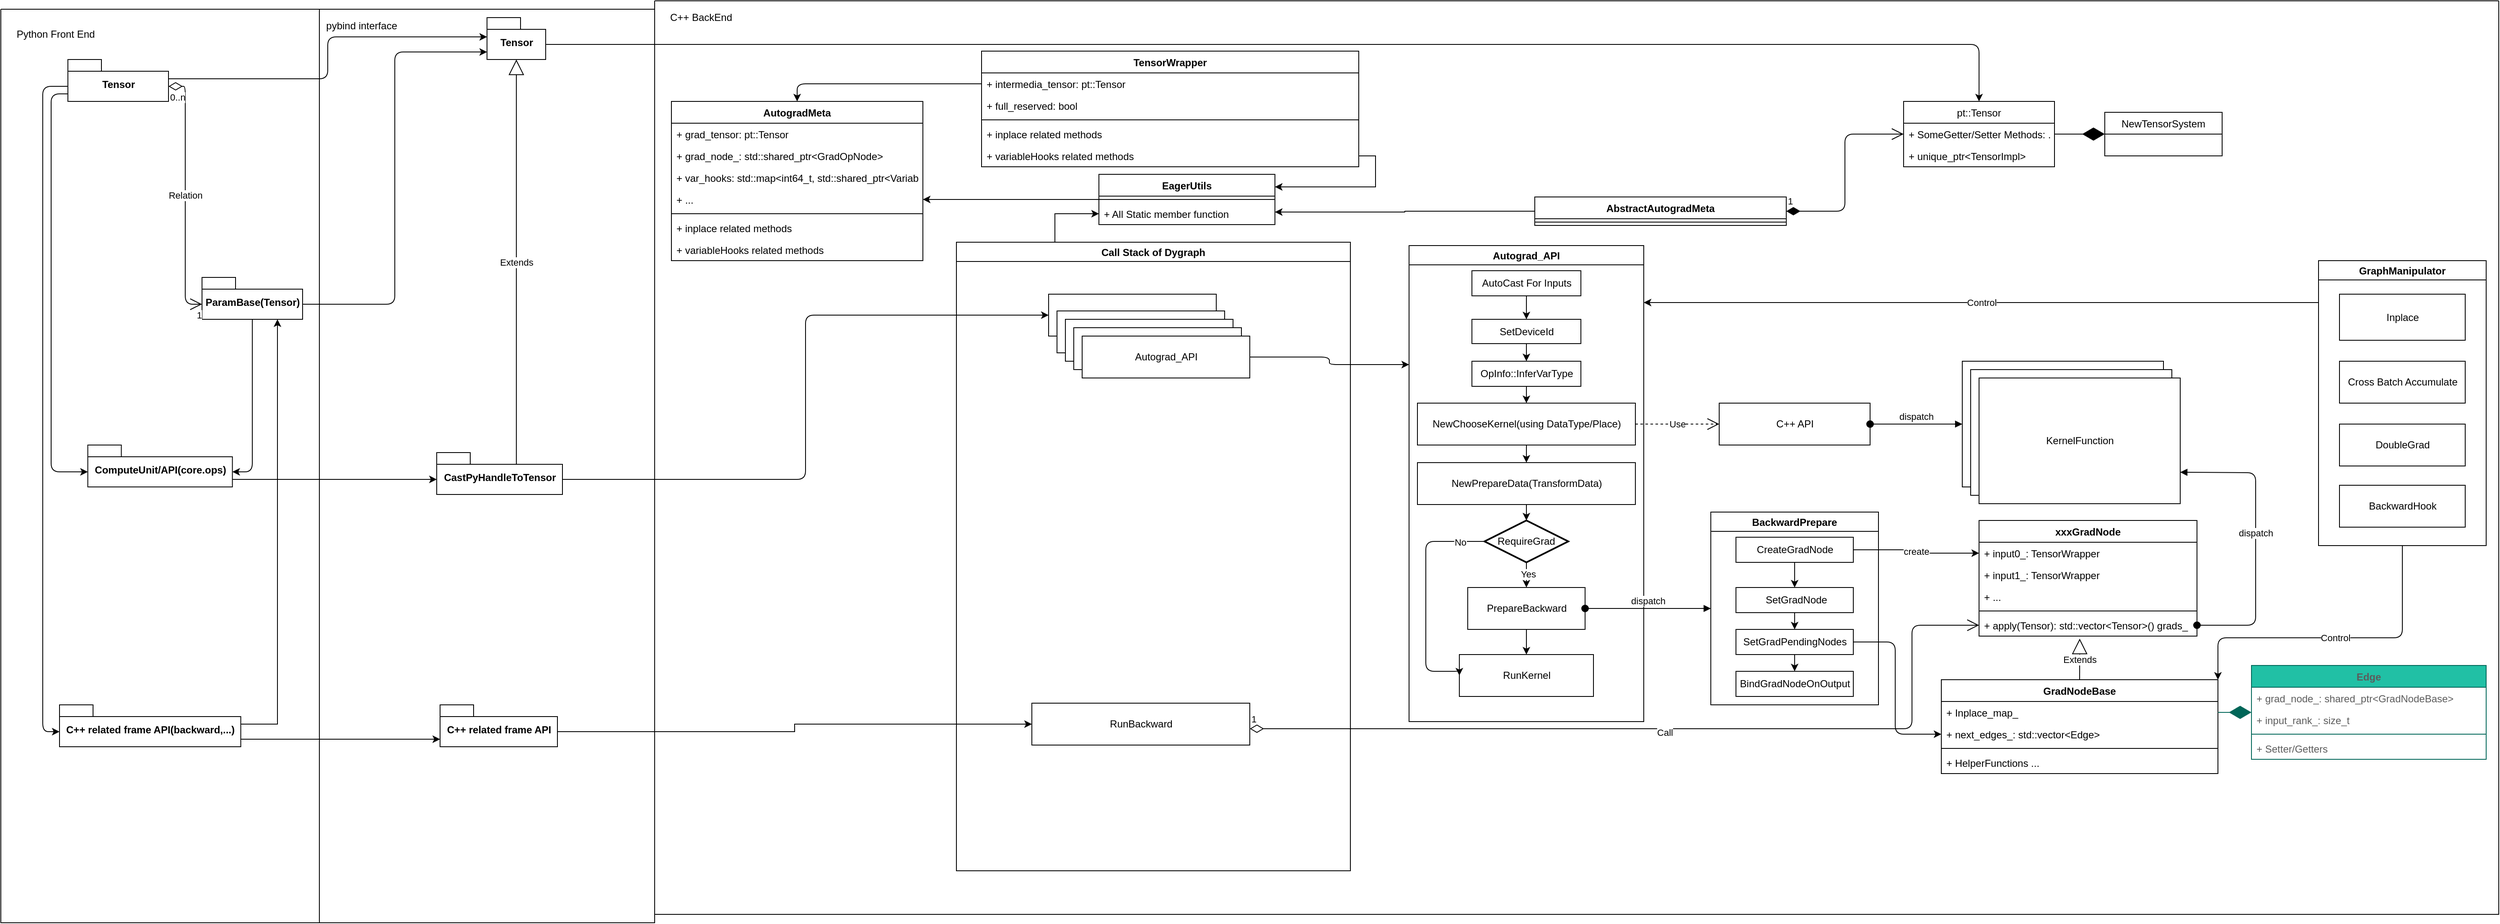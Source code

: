 <mxfile version="15.9.6" type="github">
  <diagram id="8I2YrcaKIrtsDcu3kpUh" name="Page-1">
    <mxGraphModel dx="2066" dy="769" grid="1" gridSize="10" guides="1" tooltips="1" connect="1" arrows="1" fold="1" page="1" pageScale="1" pageWidth="850" pageHeight="1100" math="0" shadow="0">
      <root>
        <mxCell id="0" />
        <mxCell id="1" parent="0" />
        <mxCell id="HaJJC9MkkrDI2fJqkNPy-1" value="" style="swimlane;startSize=0;" parent="1" vertex="1">
          <mxGeometry x="70" y="70" width="380" height="1090" as="geometry">
            <mxRectangle x="60" y="70" width="50" height="40" as="alternateBounds" />
          </mxGeometry>
        </mxCell>
        <mxCell id="HaJJC9MkkrDI2fJqkNPy-2" value="Python Front End" style="text;html=1;align=center;verticalAlign=middle;resizable=0;points=[];autosize=1;strokeColor=none;" parent="HaJJC9MkkrDI2fJqkNPy-1" vertex="1">
          <mxGeometry x="10" y="20" width="110" height="20" as="geometry" />
        </mxCell>
        <mxCell id="HaJJC9MkkrDI2fJqkNPy-3" style="edgeStyle=orthogonalEdgeStyle;orthogonalLoop=1;jettySize=auto;html=1;entryX=0;entryY=0;entryDx=0;entryDy=32;entryPerimeter=0;exitX=0;exitY=0;exitDx=0;exitDy=41;exitPerimeter=0;" parent="HaJJC9MkkrDI2fJqkNPy-1" source="HaJJC9MkkrDI2fJqkNPy-5" target="HaJJC9MkkrDI2fJqkNPy-12" edge="1">
          <mxGeometry relative="1" as="geometry" />
        </mxCell>
        <mxCell id="HaJJC9MkkrDI2fJqkNPy-4" style="edgeStyle=orthogonalEdgeStyle;orthogonalLoop=1;jettySize=auto;html=1;exitX=0;exitY=0;exitDx=0;exitDy=32;exitPerimeter=0;entryX=0;entryY=0;entryDx=0;entryDy=32;entryPerimeter=0;" parent="HaJJC9MkkrDI2fJqkNPy-1" source="HaJJC9MkkrDI2fJqkNPy-5" target="HaJJC9MkkrDI2fJqkNPy-13" edge="1">
          <mxGeometry relative="1" as="geometry">
            <Array as="points">
              <mxPoint x="50" y="92" />
              <mxPoint x="50" y="862" />
            </Array>
          </mxGeometry>
        </mxCell>
        <mxCell id="HaJJC9MkkrDI2fJqkNPy-5" value="Tensor" style="shape=folder;fontStyle=1;spacingTop=10;tabWidth=40;tabHeight=14;tabPosition=left;html=1;" parent="HaJJC9MkkrDI2fJqkNPy-1" vertex="1">
          <mxGeometry x="80" y="60" width="120" height="50" as="geometry" />
        </mxCell>
        <mxCell id="HaJJC9MkkrDI2fJqkNPy-6" style="edgeStyle=orthogonalEdgeStyle;orthogonalLoop=1;jettySize=auto;html=1;exitX=0.5;exitY=1;exitDx=0;exitDy=0;exitPerimeter=0;entryX=0;entryY=0;entryDx=172.5;entryDy=32;entryPerimeter=0;" parent="HaJJC9MkkrDI2fJqkNPy-1" source="HaJJC9MkkrDI2fJqkNPy-8" target="HaJJC9MkkrDI2fJqkNPy-12" edge="1">
          <mxGeometry relative="1" as="geometry" />
        </mxCell>
        <mxCell id="HaJJC9MkkrDI2fJqkNPy-8" value="ParamBase(Tensor)" style="shape=folder;fontStyle=1;spacingTop=10;tabWidth=40;tabHeight=14;tabPosition=left;html=1;" parent="HaJJC9MkkrDI2fJqkNPy-1" vertex="1">
          <mxGeometry x="240" y="320" width="120" height="50" as="geometry" />
        </mxCell>
        <mxCell id="HaJJC9MkkrDI2fJqkNPy-9" value="Relation" style="endArrow=open;html=1;endSize=12;startArrow=diamondThin;startSize=14;startFill=0;edgeStyle=orthogonalEdgeStyle;exitX=0;exitY=0;exitDx=120;exitDy=32;exitPerimeter=0;entryX=0;entryY=0;entryDx=0;entryDy=32;entryPerimeter=0;" parent="HaJJC9MkkrDI2fJqkNPy-1" source="HaJJC9MkkrDI2fJqkNPy-5" target="HaJJC9MkkrDI2fJqkNPy-8" edge="1">
          <mxGeometry relative="1" as="geometry">
            <mxPoint x="110" y="250" as="sourcePoint" />
            <mxPoint x="270" y="250" as="targetPoint" />
          </mxGeometry>
        </mxCell>
        <mxCell id="HaJJC9MkkrDI2fJqkNPy-10" value="0..n" style="edgeLabel;resizable=0;html=1;align=left;verticalAlign=top;" parent="HaJJC9MkkrDI2fJqkNPy-9" connectable="0" vertex="1">
          <mxGeometry x="-1" relative="1" as="geometry" />
        </mxCell>
        <mxCell id="HaJJC9MkkrDI2fJqkNPy-11" value="1" style="edgeLabel;resizable=0;html=1;align=right;verticalAlign=top;" parent="HaJJC9MkkrDI2fJqkNPy-9" connectable="0" vertex="1">
          <mxGeometry x="1" relative="1" as="geometry" />
        </mxCell>
        <mxCell id="HaJJC9MkkrDI2fJqkNPy-12" value="ComputeUnit/API(core.ops)" style="shape=folder;fontStyle=1;spacingTop=10;tabWidth=40;tabHeight=14;tabPosition=left;html=1;" parent="HaJJC9MkkrDI2fJqkNPy-1" vertex="1">
          <mxGeometry x="103.75" y="520" width="172.5" height="50" as="geometry" />
        </mxCell>
        <mxCell id="abXTQiPJBk6ZYe3ixpcw-18" style="edgeStyle=orthogonalEdgeStyle;rounded=0;orthogonalLoop=1;jettySize=auto;html=1;exitX=0;exitY=0;exitDx=216.25;exitDy=23;exitPerimeter=0;entryX=0.75;entryY=1;entryDx=0;entryDy=0;entryPerimeter=0;" parent="HaJJC9MkkrDI2fJqkNPy-1" source="HaJJC9MkkrDI2fJqkNPy-13" target="HaJJC9MkkrDI2fJqkNPy-8" edge="1">
          <mxGeometry relative="1" as="geometry" />
        </mxCell>
        <mxCell id="HaJJC9MkkrDI2fJqkNPy-13" value="C++ related frame API(backward,...)" style="shape=folder;fontStyle=1;spacingTop=10;tabWidth=40;tabHeight=14;tabPosition=left;html=1;" parent="HaJJC9MkkrDI2fJqkNPy-1" vertex="1">
          <mxGeometry x="70" y="830" width="216.25" height="50" as="geometry" />
        </mxCell>
        <mxCell id="HaJJC9MkkrDI2fJqkNPy-14" value="" style="swimlane;startSize=0;" parent="1" vertex="1">
          <mxGeometry x="450" y="70" width="400" height="1090" as="geometry" />
        </mxCell>
        <mxCell id="HaJJC9MkkrDI2fJqkNPy-15" value="pybind interface" style="text;html=1;align=center;verticalAlign=middle;resizable=0;points=[];autosize=1;strokeColor=none;" parent="HaJJC9MkkrDI2fJqkNPy-14" vertex="1">
          <mxGeometry y="10" width="100" height="20" as="geometry" />
        </mxCell>
        <mxCell id="HaJJC9MkkrDI2fJqkNPy-16" value="Tensor" style="shape=folder;fontStyle=1;spacingTop=10;tabWidth=40;tabHeight=14;tabPosition=left;html=1;" parent="HaJJC9MkkrDI2fJqkNPy-14" vertex="1">
          <mxGeometry x="200" y="10" width="70" height="50" as="geometry" />
        </mxCell>
        <mxCell id="HaJJC9MkkrDI2fJqkNPy-18" value="CastPyHandleToTensor" style="shape=folder;fontStyle=1;spacingTop=10;tabWidth=40;tabHeight=14;tabPosition=left;html=1;" parent="HaJJC9MkkrDI2fJqkNPy-14" vertex="1">
          <mxGeometry x="140" y="529" width="150" height="50" as="geometry" />
        </mxCell>
        <mxCell id="HaJJC9MkkrDI2fJqkNPy-21" value="C++ related frame API" style="shape=folder;fontStyle=1;spacingTop=10;tabWidth=40;tabHeight=14;tabPosition=left;html=1;" parent="HaJJC9MkkrDI2fJqkNPy-14" vertex="1">
          <mxGeometry x="144" y="830" width="140" height="50" as="geometry" />
        </mxCell>
        <mxCell id="HaJJC9MkkrDI2fJqkNPy-23" value="Extends" style="endArrow=block;endSize=16;endFill=0;html=1;exitX=0;exitY=0;exitDx=95;exitDy=14;exitPerimeter=0;entryX=0.5;entryY=1;entryDx=0;entryDy=0;entryPerimeter=0;" parent="HaJJC9MkkrDI2fJqkNPy-14" source="HaJJC9MkkrDI2fJqkNPy-18" target="HaJJC9MkkrDI2fJqkNPy-16" edge="1">
          <mxGeometry width="160" relative="1" as="geometry">
            <mxPoint x="50" y="500" as="sourcePoint" />
            <mxPoint x="210" y="500" as="targetPoint" />
          </mxGeometry>
        </mxCell>
        <mxCell id="HaJJC9MkkrDI2fJqkNPy-26" style="edgeStyle=orthogonalEdgeStyle;orthogonalLoop=1;jettySize=auto;html=1;exitX=0;exitY=0;exitDx=120;exitDy=23;exitPerimeter=0;entryX=0;entryY=0;entryDx=0;entryDy=23;entryPerimeter=0;" parent="1" source="HaJJC9MkkrDI2fJqkNPy-5" target="HaJJC9MkkrDI2fJqkNPy-16" edge="1">
          <mxGeometry relative="1" as="geometry" />
        </mxCell>
        <mxCell id="HaJJC9MkkrDI2fJqkNPy-27" style="edgeStyle=orthogonalEdgeStyle;orthogonalLoop=1;jettySize=auto;html=1;exitX=0;exitY=0;exitDx=120;exitDy=32;exitPerimeter=0;entryX=0;entryY=0;entryDx=0;entryDy=41;entryPerimeter=0;" parent="1" source="HaJJC9MkkrDI2fJqkNPy-8" target="HaJJC9MkkrDI2fJqkNPy-16" edge="1">
          <mxGeometry relative="1" as="geometry" />
        </mxCell>
        <mxCell id="HaJJC9MkkrDI2fJqkNPy-29" value="" style="swimlane;startSize=0;" parent="1" vertex="1">
          <mxGeometry x="850" y="60" width="2200" height="1090" as="geometry" />
        </mxCell>
        <mxCell id="HaJJC9MkkrDI2fJqkNPy-30" value="C++ BackEnd" style="text;html=1;align=center;verticalAlign=middle;resizable=0;points=[];autosize=1;strokeColor=none;" parent="HaJJC9MkkrDI2fJqkNPy-29" vertex="1">
          <mxGeometry x="10" y="10" width="90" height="20" as="geometry" />
        </mxCell>
        <mxCell id="HaJJC9MkkrDI2fJqkNPy-38" value="TensorWrapper" style="swimlane;fontStyle=1;align=center;verticalAlign=top;childLayout=stackLayout;horizontal=1;startSize=26;horizontalStack=0;resizeParent=1;resizeParentMax=0;resizeLast=0;collapsible=1;marginBottom=0;" parent="HaJJC9MkkrDI2fJqkNPy-29" vertex="1">
          <mxGeometry x="390" y="60" width="450" height="138" as="geometry" />
        </mxCell>
        <mxCell id="HaJJC9MkkrDI2fJqkNPy-39" value="+ intermedia_tensor: pt::Tensor" style="text;strokeColor=none;fillColor=none;align=left;verticalAlign=top;spacingLeft=4;spacingRight=4;overflow=hidden;rotatable=0;points=[[0,0.5],[1,0.5]];portConstraint=eastwest;" parent="HaJJC9MkkrDI2fJqkNPy-38" vertex="1">
          <mxGeometry y="26" width="450" height="26" as="geometry" />
        </mxCell>
        <mxCell id="HaJJC9MkkrDI2fJqkNPy-43" value="+ full_reserved: bool" style="text;strokeColor=none;fillColor=none;align=left;verticalAlign=top;spacingLeft=4;spacingRight=4;overflow=hidden;rotatable=0;points=[[0,0.5],[1,0.5]];portConstraint=eastwest;" parent="HaJJC9MkkrDI2fJqkNPy-38" vertex="1">
          <mxGeometry y="52" width="450" height="26" as="geometry" />
        </mxCell>
        <mxCell id="HaJJC9MkkrDI2fJqkNPy-44" value="" style="line;strokeWidth=1;fillColor=none;align=left;verticalAlign=middle;spacingTop=-1;spacingLeft=3;spacingRight=3;rotatable=0;labelPosition=right;points=[];portConstraint=eastwest;" parent="HaJJC9MkkrDI2fJqkNPy-38" vertex="1">
          <mxGeometry y="78" width="450" height="8" as="geometry" />
        </mxCell>
        <mxCell id="HaJJC9MkkrDI2fJqkNPy-45" value="+ inplace related methods" style="text;strokeColor=none;fillColor=none;align=left;verticalAlign=top;spacingLeft=4;spacingRight=4;overflow=hidden;rotatable=0;points=[[0,0.5],[1,0.5]];portConstraint=eastwest;" parent="HaJJC9MkkrDI2fJqkNPy-38" vertex="1">
          <mxGeometry y="86" width="450" height="26" as="geometry" />
        </mxCell>
        <mxCell id="HaJJC9MkkrDI2fJqkNPy-46" value="+ variableHooks related methods" style="text;strokeColor=none;fillColor=none;align=left;verticalAlign=top;spacingLeft=4;spacingRight=4;overflow=hidden;rotatable=0;points=[[0,0.5],[1,0.5]];portConstraint=eastwest;" parent="HaJJC9MkkrDI2fJqkNPy-38" vertex="1">
          <mxGeometry y="112" width="450" height="26" as="geometry" />
        </mxCell>
        <mxCell id="HaJJC9MkkrDI2fJqkNPy-60" value="pt::Tensor" style="swimlane;fontStyle=0;childLayout=stackLayout;horizontal=1;startSize=26;fillColor=none;horizontalStack=0;resizeParent=1;resizeParentMax=0;resizeLast=0;collapsible=1;marginBottom=0;" parent="HaJJC9MkkrDI2fJqkNPy-29" vertex="1">
          <mxGeometry x="1490" y="120" width="180" height="78" as="geometry" />
        </mxCell>
        <mxCell id="HaJJC9MkkrDI2fJqkNPy-66" value="+ SomeGetter/Setter Methods: .." style="text;strokeColor=none;fillColor=none;align=left;verticalAlign=top;spacingLeft=4;spacingRight=4;overflow=hidden;rotatable=0;points=[[0,0.5],[1,0.5]];portConstraint=eastwest;" parent="HaJJC9MkkrDI2fJqkNPy-60" vertex="1">
          <mxGeometry y="26" width="180" height="26" as="geometry" />
        </mxCell>
        <mxCell id="HaJJC9MkkrDI2fJqkNPy-400" value="+ unique_ptr&lt;TensorImpl&gt;" style="text;strokeColor=none;fillColor=none;align=left;verticalAlign=top;spacingLeft=4;spacingRight=4;overflow=hidden;rotatable=0;points=[[0,0.5],[1,0.5]];portConstraint=eastwest;" parent="HaJJC9MkkrDI2fJqkNPy-60" vertex="1">
          <mxGeometry y="52" width="180" height="26" as="geometry" />
        </mxCell>
        <mxCell id="abXTQiPJBk6ZYe3ixpcw-31" style="edgeStyle=orthogonalEdgeStyle;rounded=0;orthogonalLoop=1;jettySize=auto;html=1;exitX=0.25;exitY=0;exitDx=0;exitDy=0;entryX=0;entryY=0.5;entryDx=0;entryDy=0;" parent="HaJJC9MkkrDI2fJqkNPy-29" source="HaJJC9MkkrDI2fJqkNPy-159" target="abXTQiPJBk6ZYe3ixpcw-26" edge="1">
          <mxGeometry relative="1" as="geometry" />
        </mxCell>
        <mxCell id="HaJJC9MkkrDI2fJqkNPy-159" value="Call Stack of Dygraph" style="swimlane;" parent="HaJJC9MkkrDI2fJqkNPy-29" vertex="1">
          <mxGeometry x="360" y="288" width="470" height="750" as="geometry" />
        </mxCell>
        <mxCell id="HaJJC9MkkrDI2fJqkNPy-445" value="Api related Unique WrapperCode" style="html=1;" parent="HaJJC9MkkrDI2fJqkNPy-159" vertex="1">
          <mxGeometry x="110" y="62" width="200" height="50" as="geometry" />
        </mxCell>
        <mxCell id="HaJJC9MkkrDI2fJqkNPy-149" value="RunBackward" style="html=1;" parent="HaJJC9MkkrDI2fJqkNPy-159" vertex="1">
          <mxGeometry x="90" y="550" width="260" height="50" as="geometry" />
        </mxCell>
        <mxCell id="HaJJC9MkkrDI2fJqkNPy-506" value="1" style="endArrow=open;html=1;endSize=12;startArrow=diamondThin;startSize=14;startFill=0;edgeStyle=orthogonalEdgeStyle;align=left;verticalAlign=bottom;entryX=0;entryY=0.5;entryDx=0;entryDy=0;" parent="HaJJC9MkkrDI2fJqkNPy-159" target="HaJJC9MkkrDI2fJqkNPy-483" edge="1">
          <mxGeometry x="-1" y="3" relative="1" as="geometry">
            <mxPoint x="350" y="580.5" as="sourcePoint" />
            <mxPoint x="510" y="580.5" as="targetPoint" />
            <Array as="points">
              <mxPoint x="1140" y="581" />
              <mxPoint x="1140" y="457" />
            </Array>
          </mxGeometry>
        </mxCell>
        <mxCell id="HaJJC9MkkrDI2fJqkNPy-507" value="Call" style="edgeLabel;html=1;align=center;verticalAlign=middle;resizable=0;points=[];" parent="HaJJC9MkkrDI2fJqkNPy-506" vertex="1" connectable="0">
          <mxGeometry x="-0.005" y="-3" relative="1" as="geometry">
            <mxPoint y="1" as="offset" />
          </mxGeometry>
        </mxCell>
        <mxCell id="HaJJC9MkkrDI2fJqkNPy-383" value="AutogradMeta" style="swimlane;fontStyle=1;align=center;verticalAlign=top;childLayout=stackLayout;horizontal=1;startSize=26;horizontalStack=0;resizeParent=1;resizeParentMax=0;resizeLast=0;collapsible=1;marginBottom=0;" parent="HaJJC9MkkrDI2fJqkNPy-29" vertex="1">
          <mxGeometry x="20" y="120" width="300" height="190" as="geometry" />
        </mxCell>
        <mxCell id="HaJJC9MkkrDI2fJqkNPy-384" value="+ grad_tensor: pt::Tensor" style="text;strokeColor=none;fillColor=none;align=left;verticalAlign=top;spacingLeft=4;spacingRight=4;overflow=hidden;rotatable=0;points=[[0,0.5],[1,0.5]];portConstraint=eastwest;" parent="HaJJC9MkkrDI2fJqkNPy-383" vertex="1">
          <mxGeometry y="26" width="300" height="26" as="geometry" />
        </mxCell>
        <mxCell id="HaJJC9MkkrDI2fJqkNPy-387" value="+ grad_node_: std::shared_ptr&lt;GradOpNode&gt;" style="text;strokeColor=none;fillColor=none;align=left;verticalAlign=top;spacingLeft=4;spacingRight=4;overflow=hidden;rotatable=0;points=[[0,0.5],[1,0.5]];portConstraint=eastwest;" parent="HaJJC9MkkrDI2fJqkNPy-383" vertex="1">
          <mxGeometry y="52" width="300" height="26" as="geometry" />
        </mxCell>
        <mxCell id="HaJJC9MkkrDI2fJqkNPy-388" value="+ var_hooks: std::map&lt;int64_t, std::shared_ptr&lt;VariableWrapperHook&gt;&gt;rHook&gt;" style="text;strokeColor=none;fillColor=none;align=left;verticalAlign=top;spacingLeft=4;spacingRight=4;overflow=hidden;rotatable=0;points=[[0,0.5],[1,0.5]];portConstraint=eastwest;" parent="HaJJC9MkkrDI2fJqkNPy-383" vertex="1">
          <mxGeometry y="78" width="300" height="26" as="geometry" />
        </mxCell>
        <mxCell id="HaJJC9MkkrDI2fJqkNPy-493" value="+ ..." style="text;strokeColor=none;fillColor=none;align=left;verticalAlign=top;spacingLeft=4;spacingRight=4;overflow=hidden;rotatable=0;points=[[0,0.5],[1,0.5]];portConstraint=eastwest;" parent="HaJJC9MkkrDI2fJqkNPy-383" vertex="1">
          <mxGeometry y="104" width="300" height="26" as="geometry" />
        </mxCell>
        <mxCell id="HaJJC9MkkrDI2fJqkNPy-389" value="" style="line;strokeWidth=1;fillColor=none;align=left;verticalAlign=middle;spacingTop=-1;spacingLeft=3;spacingRight=3;rotatable=0;labelPosition=right;points=[];portConstraint=eastwest;" parent="HaJJC9MkkrDI2fJqkNPy-383" vertex="1">
          <mxGeometry y="130" width="300" height="8" as="geometry" />
        </mxCell>
        <mxCell id="HaJJC9MkkrDI2fJqkNPy-390" value="+ inplace related methods" style="text;strokeColor=none;fillColor=none;align=left;verticalAlign=top;spacingLeft=4;spacingRight=4;overflow=hidden;rotatable=0;points=[[0,0.5],[1,0.5]];portConstraint=eastwest;" parent="HaJJC9MkkrDI2fJqkNPy-383" vertex="1">
          <mxGeometry y="138" width="300" height="26" as="geometry" />
        </mxCell>
        <mxCell id="HaJJC9MkkrDI2fJqkNPy-391" value="+ variableHooks related methods" style="text;strokeColor=none;fillColor=none;align=left;verticalAlign=top;spacingLeft=4;spacingRight=4;overflow=hidden;rotatable=0;points=[[0,0.5],[1,0.5]];portConstraint=eastwest;" parent="HaJJC9MkkrDI2fJqkNPy-383" vertex="1">
          <mxGeometry y="164" width="300" height="26" as="geometry" />
        </mxCell>
        <mxCell id="HaJJC9MkkrDI2fJqkNPy-392" value="NewTensorSystem" style="swimlane;fontStyle=0;childLayout=stackLayout;horizontal=1;startSize=26;fillColor=none;horizontalStack=0;resizeParent=1;resizeParentMax=0;resizeLast=0;collapsible=1;marginBottom=0;" parent="HaJJC9MkkrDI2fJqkNPy-29" vertex="1">
          <mxGeometry x="1730" y="133" width="140" height="52" as="geometry" />
        </mxCell>
        <mxCell id="HaJJC9MkkrDI2fJqkNPy-401" value="" style="endArrow=diamondThin;endFill=1;endSize=24;html=1;exitX=1;exitY=0.5;exitDx=0;exitDy=0;entryX=0;entryY=0.5;entryDx=0;entryDy=0;" parent="HaJJC9MkkrDI2fJqkNPy-29" source="HaJJC9MkkrDI2fJqkNPy-66" target="HaJJC9MkkrDI2fJqkNPy-392" edge="1">
          <mxGeometry width="160" relative="1" as="geometry">
            <mxPoint x="1430" y="460" as="sourcePoint" />
            <mxPoint x="1730" y="185" as="targetPoint" />
          </mxGeometry>
        </mxCell>
        <mxCell id="HaJJC9MkkrDI2fJqkNPy-407" value="Autograd_API" style="swimlane;fontStyle=1" parent="HaJJC9MkkrDI2fJqkNPy-29" vertex="1">
          <mxGeometry x="900" y="292" width="280" height="568" as="geometry" />
        </mxCell>
        <mxCell id="HaJJC9MkkrDI2fJqkNPy-466" style="edgeStyle=orthogonalEdgeStyle;orthogonalLoop=1;jettySize=auto;html=1;exitX=0.5;exitY=1;exitDx=0;exitDy=0;" parent="HaJJC9MkkrDI2fJqkNPy-407" source="HaJJC9MkkrDI2fJqkNPy-409" target="HaJJC9MkkrDI2fJqkNPy-410" edge="1">
          <mxGeometry relative="1" as="geometry" />
        </mxCell>
        <mxCell id="HaJJC9MkkrDI2fJqkNPy-409" value="AutoCast For Inputs" style="html=1;" parent="HaJJC9MkkrDI2fJqkNPy-407" vertex="1">
          <mxGeometry x="75" y="30" width="130" height="30" as="geometry" />
        </mxCell>
        <mxCell id="HaJJC9MkkrDI2fJqkNPy-467" style="edgeStyle=orthogonalEdgeStyle;orthogonalLoop=1;jettySize=auto;html=1;exitX=0.5;exitY=1;exitDx=0;exitDy=0;entryX=0.5;entryY=0;entryDx=0;entryDy=0;" parent="HaJJC9MkkrDI2fJqkNPy-407" source="HaJJC9MkkrDI2fJqkNPy-410" target="HaJJC9MkkrDI2fJqkNPy-411" edge="1">
          <mxGeometry relative="1" as="geometry" />
        </mxCell>
        <mxCell id="HaJJC9MkkrDI2fJqkNPy-410" value="SetDeviceId" style="html=1;" parent="HaJJC9MkkrDI2fJqkNPy-407" vertex="1">
          <mxGeometry x="75" y="88" width="130" height="29" as="geometry" />
        </mxCell>
        <mxCell id="HaJJC9MkkrDI2fJqkNPy-411" value="OpInfo::InferVarType" style="html=1;" parent="HaJJC9MkkrDI2fJqkNPy-407" vertex="1">
          <mxGeometry x="75" y="138" width="130" height="30" as="geometry" />
        </mxCell>
        <mxCell id="HaJJC9MkkrDI2fJqkNPy-465" style="edgeStyle=orthogonalEdgeStyle;orthogonalLoop=1;jettySize=auto;html=1;exitX=0.5;exitY=1;exitDx=0;exitDy=0;" parent="HaJJC9MkkrDI2fJqkNPy-407" source="HaJJC9MkkrDI2fJqkNPy-412" target="HaJJC9MkkrDI2fJqkNPy-423" edge="1">
          <mxGeometry relative="1" as="geometry" />
        </mxCell>
        <mxCell id="HaJJC9MkkrDI2fJqkNPy-412" value="NewChooseKernel(using DataType/Place)" style="html=1;" parent="HaJJC9MkkrDI2fJqkNPy-407" vertex="1">
          <mxGeometry x="10" y="188" width="260" height="50" as="geometry" />
        </mxCell>
        <mxCell id="HaJJC9MkkrDI2fJqkNPy-462" style="edgeStyle=orthogonalEdgeStyle;orthogonalLoop=1;jettySize=auto;html=1;exitX=0.5;exitY=1;exitDx=0;exitDy=0;entryX=0.5;entryY=0;entryDx=0;entryDy=0;entryPerimeter=0;" parent="HaJJC9MkkrDI2fJqkNPy-407" source="HaJJC9MkkrDI2fJqkNPy-423" target="HaJJC9MkkrDI2fJqkNPy-459" edge="1">
          <mxGeometry relative="1" as="geometry" />
        </mxCell>
        <mxCell id="HaJJC9MkkrDI2fJqkNPy-423" value="NewPrepareData(TransformData)" style="html=1;" parent="HaJJC9MkkrDI2fJqkNPy-407" vertex="1">
          <mxGeometry x="10" y="259" width="260" height="50" as="geometry" />
        </mxCell>
        <mxCell id="HaJJC9MkkrDI2fJqkNPy-424" value="RunKernel" style="html=1;" parent="HaJJC9MkkrDI2fJqkNPy-407" vertex="1">
          <mxGeometry x="60" y="488" width="160" height="50" as="geometry" />
        </mxCell>
        <mxCell id="HaJJC9MkkrDI2fJqkNPy-464" style="edgeStyle=orthogonalEdgeStyle;orthogonalLoop=1;jettySize=auto;html=1;exitX=0.5;exitY=1;exitDx=0;exitDy=0;entryX=0.5;entryY=0;entryDx=0;entryDy=0;" parent="HaJJC9MkkrDI2fJqkNPy-407" source="HaJJC9MkkrDI2fJqkNPy-426" target="HaJJC9MkkrDI2fJqkNPy-424" edge="1">
          <mxGeometry relative="1" as="geometry" />
        </mxCell>
        <mxCell id="HaJJC9MkkrDI2fJqkNPy-426" value="PrepareBackward" style="html=1;" parent="HaJJC9MkkrDI2fJqkNPy-407" vertex="1">
          <mxGeometry x="70" y="408" width="140" height="50" as="geometry" />
        </mxCell>
        <mxCell id="HaJJC9MkkrDI2fJqkNPy-460" style="edgeStyle=orthogonalEdgeStyle;orthogonalLoop=1;jettySize=auto;html=1;exitX=0.5;exitY=1;exitDx=0;exitDy=0;exitPerimeter=0;entryX=0.5;entryY=0;entryDx=0;entryDy=0;" parent="HaJJC9MkkrDI2fJqkNPy-407" source="HaJJC9MkkrDI2fJqkNPy-459" target="HaJJC9MkkrDI2fJqkNPy-426" edge="1">
          <mxGeometry relative="1" as="geometry" />
        </mxCell>
        <mxCell id="HaJJC9MkkrDI2fJqkNPy-505" value="Yes" style="edgeLabel;html=1;align=center;verticalAlign=middle;resizable=0;points=[];" parent="HaJJC9MkkrDI2fJqkNPy-460" vertex="1" connectable="0">
          <mxGeometry x="-0.1" y="2" relative="1" as="geometry">
            <mxPoint as="offset" />
          </mxGeometry>
        </mxCell>
        <mxCell id="HaJJC9MkkrDI2fJqkNPy-463" style="edgeStyle=orthogonalEdgeStyle;orthogonalLoop=1;jettySize=auto;html=1;exitX=0;exitY=0.5;exitDx=0;exitDy=0;exitPerimeter=0;entryX=0;entryY=0.5;entryDx=0;entryDy=0;" parent="HaJJC9MkkrDI2fJqkNPy-407" source="HaJJC9MkkrDI2fJqkNPy-459" target="HaJJC9MkkrDI2fJqkNPy-424" edge="1">
          <mxGeometry relative="1" as="geometry">
            <Array as="points">
              <mxPoint x="20" y="353" />
              <mxPoint x="20" y="508" />
              <mxPoint x="60" y="508" />
            </Array>
          </mxGeometry>
        </mxCell>
        <mxCell id="HaJJC9MkkrDI2fJqkNPy-504" value="No" style="edgeLabel;html=1;align=center;verticalAlign=middle;resizable=0;points=[];" parent="HaJJC9MkkrDI2fJqkNPy-463" vertex="1" connectable="0">
          <mxGeometry x="-0.784" y="1" relative="1" as="geometry">
            <mxPoint as="offset" />
          </mxGeometry>
        </mxCell>
        <mxCell id="HaJJC9MkkrDI2fJqkNPy-459" value="RequireGrad" style="strokeWidth=2;html=1;shape=mxgraph.flowchart.decision;whiteSpace=wrap;" parent="HaJJC9MkkrDI2fJqkNPy-407" vertex="1">
          <mxGeometry x="90" y="328" width="100" height="50" as="geometry" />
        </mxCell>
        <mxCell id="tHj90UuzDuDAv3_-8wFc-11" style="edgeStyle=orthogonalEdgeStyle;rounded=0;orthogonalLoop=1;jettySize=auto;html=1;exitX=0.5;exitY=1;exitDx=0;exitDy=0;entryX=0.5;entryY=0;entryDx=0;entryDy=0;" parent="HaJJC9MkkrDI2fJqkNPy-407" source="HaJJC9MkkrDI2fJqkNPy-411" target="HaJJC9MkkrDI2fJqkNPy-412" edge="1">
          <mxGeometry relative="1" as="geometry">
            <mxPoint x="140" y="180" as="sourcePoint" />
          </mxGeometry>
        </mxCell>
        <mxCell id="HaJJC9MkkrDI2fJqkNPy-418" value="C++ API" style="html=1;" parent="HaJJC9MkkrDI2fJqkNPy-29" vertex="1">
          <mxGeometry x="1270" y="480" width="180" height="50" as="geometry" />
        </mxCell>
        <mxCell id="HaJJC9MkkrDI2fJqkNPy-420" value="dispatch" style="html=1;verticalAlign=bottom;startArrow=oval;startFill=1;endArrow=block;startSize=8;exitX=1;exitY=0.5;exitDx=0;exitDy=0;entryX=0;entryY=0.5;entryDx=0;entryDy=0;" parent="HaJJC9MkkrDI2fJqkNPy-29" source="HaJJC9MkkrDI2fJqkNPy-418" target="HaJJC9MkkrDI2fJqkNPy-419" edge="1">
          <mxGeometry width="60" relative="1" as="geometry">
            <mxPoint x="1430" y="600" as="sourcePoint" />
            <mxPoint x="1490" y="600" as="targetPoint" />
          </mxGeometry>
        </mxCell>
        <mxCell id="HaJJC9MkkrDI2fJqkNPy-451" value="BackwardPrepare" style="swimlane;" parent="HaJJC9MkkrDI2fJqkNPy-29" vertex="1">
          <mxGeometry x="1260" y="610" width="200" height="230" as="geometry" />
        </mxCell>
        <mxCell id="HaJJC9MkkrDI2fJqkNPy-472" style="edgeStyle=orthogonalEdgeStyle;orthogonalLoop=1;jettySize=auto;html=1;exitX=0.5;exitY=1;exitDx=0;exitDy=0;entryX=0.5;entryY=0;entryDx=0;entryDy=0;" parent="HaJJC9MkkrDI2fJqkNPy-451" source="HaJJC9MkkrDI2fJqkNPy-452" target="HaJJC9MkkrDI2fJqkNPy-457" edge="1">
          <mxGeometry relative="1" as="geometry" />
        </mxCell>
        <mxCell id="HaJJC9MkkrDI2fJqkNPy-452" value="CreateGradNode" style="html=1;" parent="HaJJC9MkkrDI2fJqkNPy-451" vertex="1">
          <mxGeometry x="30" y="30" width="140" height="30" as="geometry" />
        </mxCell>
        <mxCell id="HaJJC9MkkrDI2fJqkNPy-474" style="edgeStyle=orthogonalEdgeStyle;orthogonalLoop=1;jettySize=auto;html=1;exitX=0.5;exitY=1;exitDx=0;exitDy=0;entryX=0.5;entryY=0;entryDx=0;entryDy=0;" parent="HaJJC9MkkrDI2fJqkNPy-451" source="HaJJC9MkkrDI2fJqkNPy-453" edge="1">
          <mxGeometry relative="1" as="geometry">
            <mxPoint x="100" y="150" as="targetPoint" />
          </mxGeometry>
        </mxCell>
        <mxCell id="abXTQiPJBk6ZYe3ixpcw-17" style="edgeStyle=orthogonalEdgeStyle;rounded=0;orthogonalLoop=1;jettySize=auto;html=1;exitX=0.5;exitY=1;exitDx=0;exitDy=0;entryX=0.5;entryY=0;entryDx=0;entryDy=0;" parent="HaJJC9MkkrDI2fJqkNPy-451" source="HaJJC9MkkrDI2fJqkNPy-453" target="HaJJC9MkkrDI2fJqkNPy-458" edge="1">
          <mxGeometry relative="1" as="geometry" />
        </mxCell>
        <mxCell id="HaJJC9MkkrDI2fJqkNPy-453" value="SetGradPendingNodes" style="html=1;" parent="HaJJC9MkkrDI2fJqkNPy-451" vertex="1">
          <mxGeometry x="30" y="140" width="140" height="30" as="geometry" />
        </mxCell>
        <mxCell id="HaJJC9MkkrDI2fJqkNPy-473" style="edgeStyle=orthogonalEdgeStyle;orthogonalLoop=1;jettySize=auto;html=1;exitX=0.5;exitY=1;exitDx=0;exitDy=0;entryX=0.5;entryY=0;entryDx=0;entryDy=0;" parent="HaJJC9MkkrDI2fJqkNPy-451" source="HaJJC9MkkrDI2fJqkNPy-457" target="HaJJC9MkkrDI2fJqkNPy-453" edge="1">
          <mxGeometry relative="1" as="geometry" />
        </mxCell>
        <mxCell id="HaJJC9MkkrDI2fJqkNPy-457" value="&amp;nbsp;SetGradNode" style="html=1;" parent="HaJJC9MkkrDI2fJqkNPy-451" vertex="1">
          <mxGeometry x="30" y="90" width="140" height="30" as="geometry" />
        </mxCell>
        <mxCell id="HaJJC9MkkrDI2fJqkNPy-458" value="BindGradNodeOnOutput" style="html=1;" parent="HaJJC9MkkrDI2fJqkNPy-451" vertex="1">
          <mxGeometry x="30" y="190" width="140" height="30" as="geometry" />
        </mxCell>
        <mxCell id="HaJJC9MkkrDI2fJqkNPy-470" value="dispatch" style="html=1;verticalAlign=bottom;startArrow=oval;startFill=1;endArrow=block;startSize=8;exitX=1;exitY=0.5;exitDx=0;exitDy=0;entryX=0;entryY=0.5;entryDx=0;entryDy=0;" parent="HaJJC9MkkrDI2fJqkNPy-29" source="HaJJC9MkkrDI2fJqkNPy-426" target="HaJJC9MkkrDI2fJqkNPy-451" edge="1">
          <mxGeometry width="60" relative="1" as="geometry">
            <mxPoint x="1200" y="680" as="sourcePoint" />
            <mxPoint x="1260" y="680" as="targetPoint" />
            <Array as="points" />
          </mxGeometry>
        </mxCell>
        <mxCell id="HaJJC9MkkrDI2fJqkNPy-471" value="Use" style="endArrow=open;endSize=12;dashed=1;html=1;exitX=1;exitY=0.5;exitDx=0;exitDy=0;entryX=0;entryY=0.5;entryDx=0;entryDy=0;" parent="HaJJC9MkkrDI2fJqkNPy-29" source="HaJJC9MkkrDI2fJqkNPy-412" target="HaJJC9MkkrDI2fJqkNPy-418" edge="1">
          <mxGeometry width="160" relative="1" as="geometry">
            <mxPoint x="1230" y="360" as="sourcePoint" />
            <mxPoint x="1390" y="360" as="targetPoint" />
          </mxGeometry>
        </mxCell>
        <mxCell id="HaJJC9MkkrDI2fJqkNPy-419" value="KernelFunction" style="html=1;" parent="HaJJC9MkkrDI2fJqkNPy-29" vertex="1">
          <mxGeometry x="1560" y="430" width="240" height="150" as="geometry" />
        </mxCell>
        <mxCell id="HaJJC9MkkrDI2fJqkNPy-421" value="KernelFunction" style="html=1;" parent="HaJJC9MkkrDI2fJqkNPy-29" vertex="1">
          <mxGeometry x="1570" y="440" width="240" height="150" as="geometry" />
        </mxCell>
        <mxCell id="HaJJC9MkkrDI2fJqkNPy-422" value="KernelFunction" style="html=1;" parent="HaJJC9MkkrDI2fJqkNPy-29" vertex="1">
          <mxGeometry x="1580" y="450" width="240" height="150" as="geometry" />
        </mxCell>
        <mxCell id="HaJJC9MkkrDI2fJqkNPy-480" value="xxxGradNode" style="swimlane;fontStyle=1;align=center;verticalAlign=top;childLayout=stackLayout;horizontal=1;startSize=26;horizontalStack=0;resizeParent=1;resizeParentMax=0;resizeLast=0;collapsible=1;marginBottom=0;" parent="HaJJC9MkkrDI2fJqkNPy-29" vertex="1">
          <mxGeometry x="1580" y="620" width="260" height="138" as="geometry" />
        </mxCell>
        <mxCell id="HaJJC9MkkrDI2fJqkNPy-481" value="+ input0_: TensorWrapper" style="text;strokeColor=none;fillColor=none;align=left;verticalAlign=top;spacingLeft=4;spacingRight=4;overflow=hidden;rotatable=0;points=[[0,0.5],[1,0.5]];portConstraint=eastwest;" parent="HaJJC9MkkrDI2fJqkNPy-480" vertex="1">
          <mxGeometry y="26" width="260" height="26" as="geometry" />
        </mxCell>
        <mxCell id="HaJJC9MkkrDI2fJqkNPy-484" value="+ input1_: TensorWrapper" style="text;strokeColor=none;fillColor=none;align=left;verticalAlign=top;spacingLeft=4;spacingRight=4;overflow=hidden;rotatable=0;points=[[0,0.5],[1,0.5]];portConstraint=eastwest;" parent="HaJJC9MkkrDI2fJqkNPy-480" vertex="1">
          <mxGeometry y="52" width="260" height="26" as="geometry" />
        </mxCell>
        <mxCell id="HaJJC9MkkrDI2fJqkNPy-492" value="+ ..." style="text;strokeColor=none;fillColor=none;align=left;verticalAlign=top;spacingLeft=4;spacingRight=4;overflow=hidden;rotatable=0;points=[[0,0.5],[1,0.5]];portConstraint=eastwest;" parent="HaJJC9MkkrDI2fJqkNPy-480" vertex="1">
          <mxGeometry y="78" width="260" height="26" as="geometry" />
        </mxCell>
        <mxCell id="HaJJC9MkkrDI2fJqkNPy-482" value="" style="line;strokeWidth=1;fillColor=none;align=left;verticalAlign=middle;spacingTop=-1;spacingLeft=3;spacingRight=3;rotatable=0;labelPosition=right;points=[];portConstraint=eastwest;" parent="HaJJC9MkkrDI2fJqkNPy-480" vertex="1">
          <mxGeometry y="104" width="260" height="8" as="geometry" />
        </mxCell>
        <mxCell id="HaJJC9MkkrDI2fJqkNPy-483" value="+ apply(Tensor): std::vector&lt;Tensor&gt;() grads_" style="text;strokeColor=none;fillColor=none;align=left;verticalAlign=top;spacingLeft=4;spacingRight=4;overflow=hidden;rotatable=0;points=[[0,0.5],[1,0.5]];portConstraint=eastwest;" parent="HaJJC9MkkrDI2fJqkNPy-480" vertex="1">
          <mxGeometry y="112" width="260" height="26" as="geometry" />
        </mxCell>
        <mxCell id="HaJJC9MkkrDI2fJqkNPy-485" value="GradNodeBase" style="swimlane;fontStyle=1;align=center;verticalAlign=top;childLayout=stackLayout;horizontal=1;startSize=26;horizontalStack=0;resizeParent=1;resizeParentMax=0;resizeLast=0;collapsible=1;marginBottom=0;" parent="HaJJC9MkkrDI2fJqkNPy-29" vertex="1">
          <mxGeometry x="1535" y="810" width="330" height="112" as="geometry" />
        </mxCell>
        <mxCell id="HaJJC9MkkrDI2fJqkNPy-486" value="+ Inplace_map_" style="text;strokeColor=none;fillColor=none;align=left;verticalAlign=top;spacingLeft=4;spacingRight=4;overflow=hidden;rotatable=0;points=[[0,0.5],[1,0.5]];portConstraint=eastwest;" parent="HaJJC9MkkrDI2fJqkNPy-485" vertex="1">
          <mxGeometry y="26" width="330" height="26" as="geometry" />
        </mxCell>
        <mxCell id="HaJJC9MkkrDI2fJqkNPy-487" value="+ next_edges_: std::vector&lt;Edge&gt;" style="text;strokeColor=none;fillColor=none;align=left;verticalAlign=top;spacingLeft=4;spacingRight=4;overflow=hidden;rotatable=0;points=[[0,0.5],[1,0.5]];portConstraint=eastwest;" parent="HaJJC9MkkrDI2fJqkNPy-485" vertex="1">
          <mxGeometry y="52" width="330" height="26" as="geometry" />
        </mxCell>
        <mxCell id="HaJJC9MkkrDI2fJqkNPy-488" value="" style="line;strokeWidth=1;fillColor=none;align=left;verticalAlign=middle;spacingTop=-1;spacingLeft=3;spacingRight=3;rotatable=0;labelPosition=right;points=[];portConstraint=eastwest;" parent="HaJJC9MkkrDI2fJqkNPy-485" vertex="1">
          <mxGeometry y="78" width="330" height="8" as="geometry" />
        </mxCell>
        <mxCell id="HaJJC9MkkrDI2fJqkNPy-489" value="+ HelperFunctions ..." style="text;strokeColor=none;fillColor=none;align=left;verticalAlign=top;spacingLeft=4;spacingRight=4;overflow=hidden;rotatable=0;points=[[0,0.5],[1,0.5]];portConstraint=eastwest;" parent="HaJJC9MkkrDI2fJqkNPy-485" vertex="1">
          <mxGeometry y="86" width="330" height="26" as="geometry" />
        </mxCell>
        <mxCell id="HaJJC9MkkrDI2fJqkNPy-491" value="dispatch" style="html=1;verticalAlign=bottom;startArrow=oval;startFill=1;endArrow=block;startSize=8;exitX=1;exitY=0.5;exitDx=0;exitDy=0;entryX=1;entryY=0.75;entryDx=0;entryDy=0;" parent="HaJJC9MkkrDI2fJqkNPy-29" source="HaJJC9MkkrDI2fJqkNPy-483" target="HaJJC9MkkrDI2fJqkNPy-422" edge="1">
          <mxGeometry width="60" relative="1" as="geometry">
            <mxPoint x="1810" y="710" as="sourcePoint" />
            <mxPoint x="1870" y="710" as="targetPoint" />
            <Array as="points">
              <mxPoint x="1910" y="745" />
              <mxPoint x="1910" y="563" />
            </Array>
          </mxGeometry>
        </mxCell>
        <mxCell id="HaJJC9MkkrDI2fJqkNPy-497" value="create" style="edgeStyle=orthogonalEdgeStyle;orthogonalLoop=1;jettySize=auto;html=1;exitX=1;exitY=0.5;exitDx=0;exitDy=0;entryX=0;entryY=0.5;entryDx=0;entryDy=0;" parent="HaJJC9MkkrDI2fJqkNPy-29" source="HaJJC9MkkrDI2fJqkNPy-452" target="HaJJC9MkkrDI2fJqkNPy-481" edge="1">
          <mxGeometry relative="1" as="geometry" />
        </mxCell>
        <mxCell id="HaJJC9MkkrDI2fJqkNPy-502" value="Extends" style="endArrow=block;endSize=16;endFill=0;html=1;exitX=0.5;exitY=0;exitDx=0;exitDy=0;entryX=0.462;entryY=1.115;entryDx=0;entryDy=0;entryPerimeter=0;" parent="HaJJC9MkkrDI2fJqkNPy-29" source="HaJJC9MkkrDI2fJqkNPy-485" target="HaJJC9MkkrDI2fJqkNPy-483" edge="1">
          <mxGeometry width="160" relative="1" as="geometry">
            <mxPoint x="1720" y="770" as="sourcePoint" />
            <mxPoint x="1880" y="770" as="targetPoint" />
          </mxGeometry>
        </mxCell>
        <mxCell id="HaJJC9MkkrDI2fJqkNPy-503" style="edgeStyle=orthogonalEdgeStyle;orthogonalLoop=1;jettySize=auto;html=1;exitX=1;exitY=0.5;exitDx=0;exitDy=0;entryX=0;entryY=0.5;entryDx=0;entryDy=0;" parent="HaJJC9MkkrDI2fJqkNPy-29" source="HaJJC9MkkrDI2fJqkNPy-453" target="HaJJC9MkkrDI2fJqkNPy-487" edge="1">
          <mxGeometry relative="1" as="geometry">
            <mxPoint x="1480" y="730" as="targetPoint" />
            <Array as="points">
              <mxPoint x="1480" y="765" />
              <mxPoint x="1480" y="875" />
            </Array>
          </mxGeometry>
        </mxCell>
        <mxCell id="HaJJC9MkkrDI2fJqkNPy-508" value="Inplace" style="html=1;" parent="HaJJC9MkkrDI2fJqkNPy-29" vertex="1">
          <mxGeometry x="2010" y="350" width="150" height="55" as="geometry" />
        </mxCell>
        <mxCell id="HaJJC9MkkrDI2fJqkNPy-509" value="Cross Batch Accumulate" style="html=1;" parent="HaJJC9MkkrDI2fJqkNPy-29" vertex="1">
          <mxGeometry x="2010" y="430" width="150" height="50" as="geometry" />
        </mxCell>
        <mxCell id="HaJJC9MkkrDI2fJqkNPy-510" value="DoubleGrad" style="html=1;" parent="HaJJC9MkkrDI2fJqkNPy-29" vertex="1">
          <mxGeometry x="2010" y="505" width="150" height="50" as="geometry" />
        </mxCell>
        <mxCell id="HaJJC9MkkrDI2fJqkNPy-511" value="BackwardHook" style="html=1;" parent="HaJJC9MkkrDI2fJqkNPy-29" vertex="1">
          <mxGeometry x="2010" y="578" width="150" height="50" as="geometry" />
        </mxCell>
        <mxCell id="HaJJC9MkkrDI2fJqkNPy-514" value="Control" style="edgeStyle=orthogonalEdgeStyle;orthogonalLoop=1;jettySize=auto;html=1;" parent="HaJJC9MkkrDI2fJqkNPy-29" edge="1">
          <mxGeometry relative="1" as="geometry">
            <Array as="points">
              <mxPoint x="1210" y="360" />
              <mxPoint x="1210" y="360" />
            </Array>
            <mxPoint x="1985" y="360" as="sourcePoint" />
            <mxPoint x="1180" y="360" as="targetPoint" />
          </mxGeometry>
        </mxCell>
        <mxCell id="HaJJC9MkkrDI2fJqkNPy-515" value="Control" style="edgeStyle=orthogonalEdgeStyle;orthogonalLoop=1;jettySize=auto;html=1;exitX=0.5;exitY=1;exitDx=0;exitDy=0;entryX=1;entryY=0;entryDx=0;entryDy=0;" parent="HaJJC9MkkrDI2fJqkNPy-29" source="HaJJC9MkkrDI2fJqkNPy-512" target="HaJJC9MkkrDI2fJqkNPy-485" edge="1">
          <mxGeometry relative="1" as="geometry">
            <Array as="points">
              <mxPoint x="2085" y="760" />
              <mxPoint x="1865" y="760" />
            </Array>
          </mxGeometry>
        </mxCell>
        <mxCell id="HaJJC9MkkrDI2fJqkNPy-512" value="GraphManipulator" style="swimlane;" parent="HaJJC9MkkrDI2fJqkNPy-29" vertex="1">
          <mxGeometry x="1985" y="310" width="200" height="340" as="geometry" />
        </mxCell>
        <mxCell id="wPeZKUdh03e-PlZfuQYW-7" value="Edge" style="swimlane;fontStyle=1;align=center;verticalAlign=top;childLayout=stackLayout;horizontal=1;startSize=26;horizontalStack=0;resizeParent=1;resizeParentMax=0;resizeLast=0;collapsible=1;marginBottom=0;fillColor=#21C0A5;strokeColor=#006658;fontColor=#5C5C5C;" parent="HaJJC9MkkrDI2fJqkNPy-29" vertex="1">
          <mxGeometry x="1905" y="793" width="280" height="112" as="geometry" />
        </mxCell>
        <mxCell id="wPeZKUdh03e-PlZfuQYW-8" value="+ grad_node_: shared_ptr&lt;GradNodeBase&gt;" style="text;strokeColor=none;fillColor=none;align=left;verticalAlign=top;spacingLeft=4;spacingRight=4;overflow=hidden;rotatable=0;points=[[0,0.5],[1,0.5]];portConstraint=eastwest;fontColor=#5C5C5C;" parent="wPeZKUdh03e-PlZfuQYW-7" vertex="1">
          <mxGeometry y="26" width="280" height="26" as="geometry" />
        </mxCell>
        <mxCell id="wPeZKUdh03e-PlZfuQYW-9" value="+ input_rank_: size_t " style="text;strokeColor=none;fillColor=none;align=left;verticalAlign=top;spacingLeft=4;spacingRight=4;overflow=hidden;rotatable=0;points=[[0,0.5],[1,0.5]];portConstraint=eastwest;fontColor=#5C5C5C;" parent="wPeZKUdh03e-PlZfuQYW-7" vertex="1">
          <mxGeometry y="52" width="280" height="26" as="geometry" />
        </mxCell>
        <mxCell id="wPeZKUdh03e-PlZfuQYW-10" value="" style="line;strokeWidth=1;fillColor=none;align=left;verticalAlign=middle;spacingTop=-1;spacingLeft=3;spacingRight=3;rotatable=0;labelPosition=right;points=[];portConstraint=eastwest;strokeColor=#006658;fontColor=#5C5C5C;" parent="wPeZKUdh03e-PlZfuQYW-7" vertex="1">
          <mxGeometry y="78" width="280" height="8" as="geometry" />
        </mxCell>
        <mxCell id="wPeZKUdh03e-PlZfuQYW-11" value="+ Setter/Getters" style="text;strokeColor=none;fillColor=none;align=left;verticalAlign=top;spacingLeft=4;spacingRight=4;overflow=hidden;rotatable=0;points=[[0,0.5],[1,0.5]];portConstraint=eastwest;fontColor=#5C5C5C;" parent="wPeZKUdh03e-PlZfuQYW-7" vertex="1">
          <mxGeometry y="86" width="280" height="26" as="geometry" />
        </mxCell>
        <mxCell id="wPeZKUdh03e-PlZfuQYW-12" value="" style="endArrow=diamondThin;endFill=1;endSize=24;html=1;fontColor=#5C5C5C;strokeColor=#006658;fillColor=#21C0A5;entryX=0;entryY=0.5;entryDx=0;entryDy=0;exitX=1;exitY=0.5;exitDx=0;exitDy=0;" parent="HaJJC9MkkrDI2fJqkNPy-29" source="HaJJC9MkkrDI2fJqkNPy-486" target="wPeZKUdh03e-PlZfuQYW-7" edge="1">
          <mxGeometry width="160" relative="1" as="geometry">
            <mxPoint x="1860" y="880" as="sourcePoint" />
            <mxPoint x="1930" y="782" as="targetPoint" />
          </mxGeometry>
        </mxCell>
        <mxCell id="abXTQiPJBk6ZYe3ixpcw-28" style="edgeStyle=orthogonalEdgeStyle;rounded=0;orthogonalLoop=1;jettySize=auto;html=1;exitX=0;exitY=0.5;exitDx=0;exitDy=0;entryX=1;entryY=0.75;entryDx=0;entryDy=0;" parent="HaJJC9MkkrDI2fJqkNPy-29" source="abXTQiPJBk6ZYe3ixpcw-2" target="abXTQiPJBk6ZYe3ixpcw-22" edge="1">
          <mxGeometry relative="1" as="geometry" />
        </mxCell>
        <mxCell id="abXTQiPJBk6ZYe3ixpcw-2" value="AbstractAutogradMeta" style="swimlane;fontStyle=1;align=center;verticalAlign=top;childLayout=stackLayout;horizontal=1;startSize=26;horizontalStack=0;resizeParent=1;resizeParentMax=0;resizeLast=0;collapsible=1;marginBottom=0;" parent="HaJJC9MkkrDI2fJqkNPy-29" vertex="1">
          <mxGeometry x="1050" y="234" width="300" height="34" as="geometry" />
        </mxCell>
        <mxCell id="abXTQiPJBk6ZYe3ixpcw-7" value="" style="line;strokeWidth=1;fillColor=none;align=left;verticalAlign=middle;spacingTop=-1;spacingLeft=3;spacingRight=3;rotatable=0;labelPosition=right;points=[];portConstraint=eastwest;" parent="abXTQiPJBk6ZYe3ixpcw-2" vertex="1">
          <mxGeometry y="26" width="300" height="8" as="geometry" />
        </mxCell>
        <mxCell id="abXTQiPJBk6ZYe3ixpcw-13" value="1" style="endArrow=open;html=1;endSize=12;startArrow=diamondThin;startSize=14;startFill=1;edgeStyle=orthogonalEdgeStyle;align=left;verticalAlign=bottom;exitX=1;exitY=0.5;exitDx=0;exitDy=0;entryX=0;entryY=0.5;entryDx=0;entryDy=0;" parent="HaJJC9MkkrDI2fJqkNPy-29" source="abXTQiPJBk6ZYe3ixpcw-2" target="HaJJC9MkkrDI2fJqkNPy-66" edge="1">
          <mxGeometry x="-1" y="3" relative="1" as="geometry">
            <mxPoint x="1320" y="210" as="sourcePoint" />
            <mxPoint x="1480" y="210" as="targetPoint" />
          </mxGeometry>
        </mxCell>
        <mxCell id="abXTQiPJBk6ZYe3ixpcw-16" style="edgeStyle=orthogonalEdgeStyle;orthogonalLoop=1;jettySize=auto;html=1;exitX=0;exitY=0.5;exitDx=0;exitDy=0;entryX=0.5;entryY=0;entryDx=0;entryDy=0;" parent="HaJJC9MkkrDI2fJqkNPy-29" source="HaJJC9MkkrDI2fJqkNPy-39" target="HaJJC9MkkrDI2fJqkNPy-383" edge="1">
          <mxGeometry relative="1" as="geometry" />
        </mxCell>
        <mxCell id="abXTQiPJBk6ZYe3ixpcw-22" value="EagerUtils" style="swimlane;fontStyle=1;align=center;verticalAlign=top;childLayout=stackLayout;horizontal=1;startSize=26;horizontalStack=0;resizeParent=1;resizeParentMax=0;resizeLast=0;collapsible=1;marginBottom=0;" parent="HaJJC9MkkrDI2fJqkNPy-29" vertex="1">
          <mxGeometry x="530" y="207" width="210" height="60" as="geometry" />
        </mxCell>
        <mxCell id="abXTQiPJBk6ZYe3ixpcw-25" value="" style="line;strokeWidth=1;fillColor=none;align=left;verticalAlign=middle;spacingTop=-1;spacingLeft=3;spacingRight=3;rotatable=0;labelPosition=right;points=[];portConstraint=eastwest;" parent="abXTQiPJBk6ZYe3ixpcw-22" vertex="1">
          <mxGeometry y="26" width="210" height="8" as="geometry" />
        </mxCell>
        <mxCell id="abXTQiPJBk6ZYe3ixpcw-26" value="+ All Static member function " style="text;strokeColor=none;fillColor=none;align=left;verticalAlign=top;spacingLeft=4;spacingRight=4;overflow=hidden;rotatable=0;points=[[0,0.5],[1,0.5]];portConstraint=eastwest;" parent="abXTQiPJBk6ZYe3ixpcw-22" vertex="1">
          <mxGeometry y="34" width="210" height="26" as="geometry" />
        </mxCell>
        <mxCell id="abXTQiPJBk6ZYe3ixpcw-29" style="edgeStyle=orthogonalEdgeStyle;rounded=0;orthogonalLoop=1;jettySize=auto;html=1;exitX=0;exitY=0.5;exitDx=0;exitDy=0;entryX=1;entryY=0.5;entryDx=0;entryDy=0;" parent="HaJJC9MkkrDI2fJqkNPy-29" source="abXTQiPJBk6ZYe3ixpcw-22" target="HaJJC9MkkrDI2fJqkNPy-493" edge="1">
          <mxGeometry relative="1" as="geometry" />
        </mxCell>
        <mxCell id="abXTQiPJBk6ZYe3ixpcw-30" style="edgeStyle=orthogonalEdgeStyle;rounded=0;orthogonalLoop=1;jettySize=auto;html=1;exitX=1;exitY=0.5;exitDx=0;exitDy=0;entryX=1;entryY=0.25;entryDx=0;entryDy=0;" parent="HaJJC9MkkrDI2fJqkNPy-29" source="HaJJC9MkkrDI2fJqkNPy-46" target="abXTQiPJBk6ZYe3ixpcw-22" edge="1">
          <mxGeometry relative="1" as="geometry" />
        </mxCell>
        <mxCell id="HaJJC9MkkrDI2fJqkNPy-379" style="edgeStyle=orthogonalEdgeStyle;orthogonalLoop=1;jettySize=auto;html=1;exitX=0;exitY=0;exitDx=172.5;exitDy=41;exitPerimeter=0;entryX=0;entryY=0;entryDx=0;entryDy=32;entryPerimeter=0;" parent="1" source="HaJJC9MkkrDI2fJqkNPy-12" target="HaJJC9MkkrDI2fJqkNPy-18" edge="1">
          <mxGeometry relative="1" as="geometry" />
        </mxCell>
        <mxCell id="HaJJC9MkkrDI2fJqkNPy-382" style="edgeStyle=orthogonalEdgeStyle;orthogonalLoop=1;jettySize=auto;html=1;exitX=0;exitY=0;exitDx=150;exitDy=32;exitPerimeter=0;entryX=0;entryY=0.5;entryDx=0;entryDy=0;" parent="1" source="HaJJC9MkkrDI2fJqkNPy-18" target="HaJJC9MkkrDI2fJqkNPy-445" edge="1">
          <mxGeometry relative="1" as="geometry">
            <mxPoint x="1370" y="415" as="targetPoint" />
          </mxGeometry>
        </mxCell>
        <mxCell id="HaJJC9MkkrDI2fJqkNPy-446" value="Api related Unique WrapperCode" style="html=1;" parent="1" vertex="1">
          <mxGeometry x="1330" y="430" width="200" height="50" as="geometry" />
        </mxCell>
        <mxCell id="HaJJC9MkkrDI2fJqkNPy-447" value="Api related Unique WrapperCode" style="html=1;" parent="1" vertex="1">
          <mxGeometry x="1340" y="440" width="200" height="50" as="geometry" />
        </mxCell>
        <mxCell id="HaJJC9MkkrDI2fJqkNPy-448" value="Api related Unique WrapperCode" style="html=1;" parent="1" vertex="1">
          <mxGeometry x="1350" y="450" width="200" height="50" as="geometry" />
        </mxCell>
        <mxCell id="HaJJC9MkkrDI2fJqkNPy-450" style="edgeStyle=orthogonalEdgeStyle;orthogonalLoop=1;jettySize=auto;html=1;exitX=1;exitY=0.5;exitDx=0;exitDy=0;entryX=0;entryY=0.25;entryDx=0;entryDy=0;" parent="1" source="HaJJC9MkkrDI2fJqkNPy-449" target="HaJJC9MkkrDI2fJqkNPy-407" edge="1">
          <mxGeometry relative="1" as="geometry" />
        </mxCell>
        <mxCell id="HaJJC9MkkrDI2fJqkNPy-449" value="Autograd_API" style="html=1;" parent="1" vertex="1">
          <mxGeometry x="1360" y="460" width="200" height="50" as="geometry" />
        </mxCell>
        <mxCell id="abXTQiPJBk6ZYe3ixpcw-15" style="edgeStyle=orthogonalEdgeStyle;orthogonalLoop=1;jettySize=auto;html=1;exitX=0;exitY=0;exitDx=70;exitDy=32;exitPerimeter=0;entryX=0.5;entryY=0;entryDx=0;entryDy=0;" parent="1" source="HaJJC9MkkrDI2fJqkNPy-16" target="HaJJC9MkkrDI2fJqkNPy-60" edge="1">
          <mxGeometry relative="1" as="geometry" />
        </mxCell>
        <mxCell id="abXTQiPJBk6ZYe3ixpcw-19" style="edgeStyle=orthogonalEdgeStyle;rounded=0;orthogonalLoop=1;jettySize=auto;html=1;exitX=0;exitY=0;exitDx=216.25;exitDy=41;exitPerimeter=0;entryX=0;entryY=0;entryDx=0;entryDy=41;entryPerimeter=0;" parent="1" source="HaJJC9MkkrDI2fJqkNPy-13" target="HaJJC9MkkrDI2fJqkNPy-21" edge="1">
          <mxGeometry relative="1" as="geometry" />
        </mxCell>
        <mxCell id="abXTQiPJBk6ZYe3ixpcw-20" style="edgeStyle=orthogonalEdgeStyle;rounded=0;orthogonalLoop=1;jettySize=auto;html=1;exitX=0;exitY=0;exitDx=140;exitDy=32;exitPerimeter=0;entryX=0;entryY=0.5;entryDx=0;entryDy=0;" parent="1" source="HaJJC9MkkrDI2fJqkNPy-21" target="HaJJC9MkkrDI2fJqkNPy-149" edge="1">
          <mxGeometry relative="1" as="geometry" />
        </mxCell>
      </root>
    </mxGraphModel>
  </diagram>
</mxfile>
